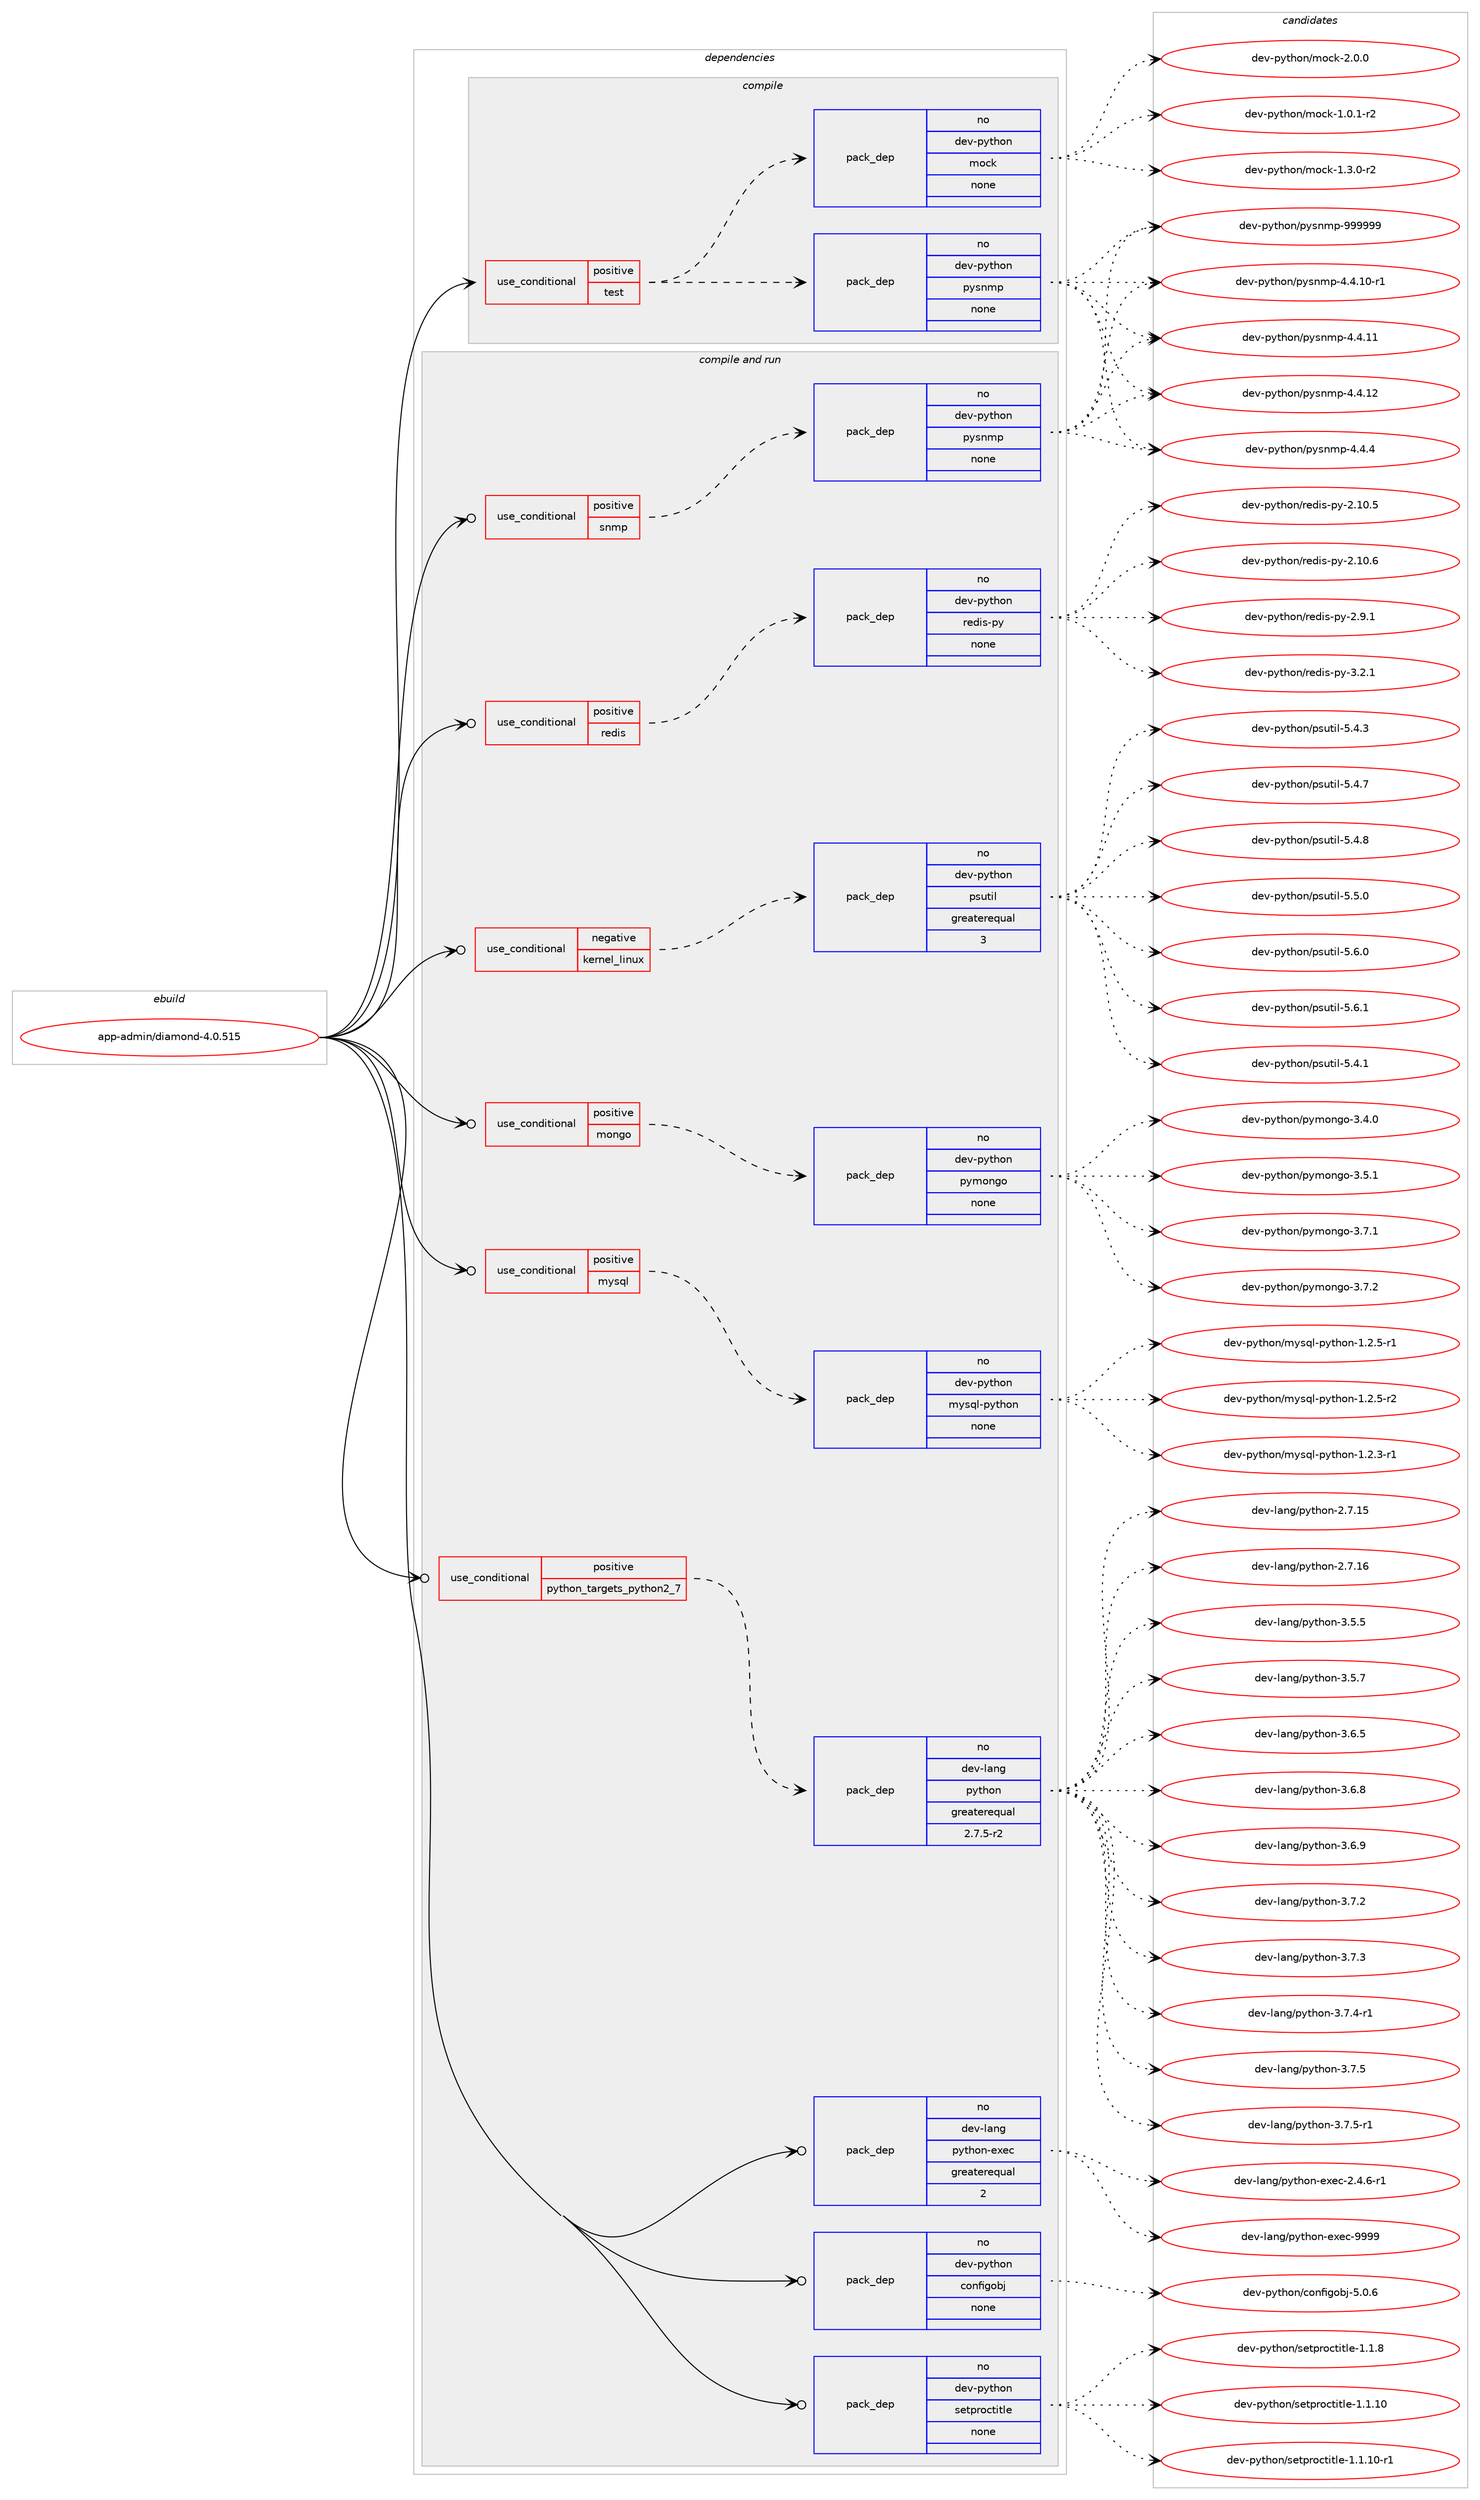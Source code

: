 digraph prolog {

# *************
# Graph options
# *************

newrank=true;
concentrate=true;
compound=true;
graph [rankdir=LR,fontname=Helvetica,fontsize=10,ranksep=1.5];#, ranksep=2.5, nodesep=0.2];
edge  [arrowhead=vee];
node  [fontname=Helvetica,fontsize=10];

# **********
# The ebuild
# **********

subgraph cluster_leftcol {
color=gray;
rank=same;
label=<<i>ebuild</i>>;
id [label="app-admin/diamond-4.0.515", color=red, width=4, href="../app-admin/diamond-4.0.515.svg"];
}

# ****************
# The dependencies
# ****************

subgraph cluster_midcol {
color=gray;
label=<<i>dependencies</i>>;
subgraph cluster_compile {
fillcolor="#eeeeee";
style=filled;
label=<<i>compile</i>>;
subgraph cond110886 {
dependency466208 [label=<<TABLE BORDER="0" CELLBORDER="1" CELLSPACING="0" CELLPADDING="4"><TR><TD ROWSPAN="3" CELLPADDING="10">use_conditional</TD></TR><TR><TD>positive</TD></TR><TR><TD>test</TD></TR></TABLE>>, shape=none, color=red];
subgraph pack346840 {
dependency466209 [label=<<TABLE BORDER="0" CELLBORDER="1" CELLSPACING="0" CELLPADDING="4" WIDTH="220"><TR><TD ROWSPAN="6" CELLPADDING="30">pack_dep</TD></TR><TR><TD WIDTH="110">no</TD></TR><TR><TD>dev-python</TD></TR><TR><TD>mock</TD></TR><TR><TD>none</TD></TR><TR><TD></TD></TR></TABLE>>, shape=none, color=blue];
}
dependency466208:e -> dependency466209:w [weight=20,style="dashed",arrowhead="vee"];
subgraph pack346841 {
dependency466210 [label=<<TABLE BORDER="0" CELLBORDER="1" CELLSPACING="0" CELLPADDING="4" WIDTH="220"><TR><TD ROWSPAN="6" CELLPADDING="30">pack_dep</TD></TR><TR><TD WIDTH="110">no</TD></TR><TR><TD>dev-python</TD></TR><TR><TD>pysnmp</TD></TR><TR><TD>none</TD></TR><TR><TD></TD></TR></TABLE>>, shape=none, color=blue];
}
dependency466208:e -> dependency466210:w [weight=20,style="dashed",arrowhead="vee"];
}
id:e -> dependency466208:w [weight=20,style="solid",arrowhead="vee"];
}
subgraph cluster_compileandrun {
fillcolor="#eeeeee";
style=filled;
label=<<i>compile and run</i>>;
subgraph cond110887 {
dependency466211 [label=<<TABLE BORDER="0" CELLBORDER="1" CELLSPACING="0" CELLPADDING="4"><TR><TD ROWSPAN="3" CELLPADDING="10">use_conditional</TD></TR><TR><TD>negative</TD></TR><TR><TD>kernel_linux</TD></TR></TABLE>>, shape=none, color=red];
subgraph pack346842 {
dependency466212 [label=<<TABLE BORDER="0" CELLBORDER="1" CELLSPACING="0" CELLPADDING="4" WIDTH="220"><TR><TD ROWSPAN="6" CELLPADDING="30">pack_dep</TD></TR><TR><TD WIDTH="110">no</TD></TR><TR><TD>dev-python</TD></TR><TR><TD>psutil</TD></TR><TR><TD>greaterequal</TD></TR><TR><TD>3</TD></TR></TABLE>>, shape=none, color=blue];
}
dependency466211:e -> dependency466212:w [weight=20,style="dashed",arrowhead="vee"];
}
id:e -> dependency466211:w [weight=20,style="solid",arrowhead="odotvee"];
subgraph cond110888 {
dependency466213 [label=<<TABLE BORDER="0" CELLBORDER="1" CELLSPACING="0" CELLPADDING="4"><TR><TD ROWSPAN="3" CELLPADDING="10">use_conditional</TD></TR><TR><TD>positive</TD></TR><TR><TD>mongo</TD></TR></TABLE>>, shape=none, color=red];
subgraph pack346843 {
dependency466214 [label=<<TABLE BORDER="0" CELLBORDER="1" CELLSPACING="0" CELLPADDING="4" WIDTH="220"><TR><TD ROWSPAN="6" CELLPADDING="30">pack_dep</TD></TR><TR><TD WIDTH="110">no</TD></TR><TR><TD>dev-python</TD></TR><TR><TD>pymongo</TD></TR><TR><TD>none</TD></TR><TR><TD></TD></TR></TABLE>>, shape=none, color=blue];
}
dependency466213:e -> dependency466214:w [weight=20,style="dashed",arrowhead="vee"];
}
id:e -> dependency466213:w [weight=20,style="solid",arrowhead="odotvee"];
subgraph cond110889 {
dependency466215 [label=<<TABLE BORDER="0" CELLBORDER="1" CELLSPACING="0" CELLPADDING="4"><TR><TD ROWSPAN="3" CELLPADDING="10">use_conditional</TD></TR><TR><TD>positive</TD></TR><TR><TD>mysql</TD></TR></TABLE>>, shape=none, color=red];
subgraph pack346844 {
dependency466216 [label=<<TABLE BORDER="0" CELLBORDER="1" CELLSPACING="0" CELLPADDING="4" WIDTH="220"><TR><TD ROWSPAN="6" CELLPADDING="30">pack_dep</TD></TR><TR><TD WIDTH="110">no</TD></TR><TR><TD>dev-python</TD></TR><TR><TD>mysql-python</TD></TR><TR><TD>none</TD></TR><TR><TD></TD></TR></TABLE>>, shape=none, color=blue];
}
dependency466215:e -> dependency466216:w [weight=20,style="dashed",arrowhead="vee"];
}
id:e -> dependency466215:w [weight=20,style="solid",arrowhead="odotvee"];
subgraph cond110890 {
dependency466217 [label=<<TABLE BORDER="0" CELLBORDER="1" CELLSPACING="0" CELLPADDING="4"><TR><TD ROWSPAN="3" CELLPADDING="10">use_conditional</TD></TR><TR><TD>positive</TD></TR><TR><TD>python_targets_python2_7</TD></TR></TABLE>>, shape=none, color=red];
subgraph pack346845 {
dependency466218 [label=<<TABLE BORDER="0" CELLBORDER="1" CELLSPACING="0" CELLPADDING="4" WIDTH="220"><TR><TD ROWSPAN="6" CELLPADDING="30">pack_dep</TD></TR><TR><TD WIDTH="110">no</TD></TR><TR><TD>dev-lang</TD></TR><TR><TD>python</TD></TR><TR><TD>greaterequal</TD></TR><TR><TD>2.7.5-r2</TD></TR></TABLE>>, shape=none, color=blue];
}
dependency466217:e -> dependency466218:w [weight=20,style="dashed",arrowhead="vee"];
}
id:e -> dependency466217:w [weight=20,style="solid",arrowhead="odotvee"];
subgraph cond110891 {
dependency466219 [label=<<TABLE BORDER="0" CELLBORDER="1" CELLSPACING="0" CELLPADDING="4"><TR><TD ROWSPAN="3" CELLPADDING="10">use_conditional</TD></TR><TR><TD>positive</TD></TR><TR><TD>redis</TD></TR></TABLE>>, shape=none, color=red];
subgraph pack346846 {
dependency466220 [label=<<TABLE BORDER="0" CELLBORDER="1" CELLSPACING="0" CELLPADDING="4" WIDTH="220"><TR><TD ROWSPAN="6" CELLPADDING="30">pack_dep</TD></TR><TR><TD WIDTH="110">no</TD></TR><TR><TD>dev-python</TD></TR><TR><TD>redis-py</TD></TR><TR><TD>none</TD></TR><TR><TD></TD></TR></TABLE>>, shape=none, color=blue];
}
dependency466219:e -> dependency466220:w [weight=20,style="dashed",arrowhead="vee"];
}
id:e -> dependency466219:w [weight=20,style="solid",arrowhead="odotvee"];
subgraph cond110892 {
dependency466221 [label=<<TABLE BORDER="0" CELLBORDER="1" CELLSPACING="0" CELLPADDING="4"><TR><TD ROWSPAN="3" CELLPADDING="10">use_conditional</TD></TR><TR><TD>positive</TD></TR><TR><TD>snmp</TD></TR></TABLE>>, shape=none, color=red];
subgraph pack346847 {
dependency466222 [label=<<TABLE BORDER="0" CELLBORDER="1" CELLSPACING="0" CELLPADDING="4" WIDTH="220"><TR><TD ROWSPAN="6" CELLPADDING="30">pack_dep</TD></TR><TR><TD WIDTH="110">no</TD></TR><TR><TD>dev-python</TD></TR><TR><TD>pysnmp</TD></TR><TR><TD>none</TD></TR><TR><TD></TD></TR></TABLE>>, shape=none, color=blue];
}
dependency466221:e -> dependency466222:w [weight=20,style="dashed",arrowhead="vee"];
}
id:e -> dependency466221:w [weight=20,style="solid",arrowhead="odotvee"];
subgraph pack346848 {
dependency466223 [label=<<TABLE BORDER="0" CELLBORDER="1" CELLSPACING="0" CELLPADDING="4" WIDTH="220"><TR><TD ROWSPAN="6" CELLPADDING="30">pack_dep</TD></TR><TR><TD WIDTH="110">no</TD></TR><TR><TD>dev-lang</TD></TR><TR><TD>python-exec</TD></TR><TR><TD>greaterequal</TD></TR><TR><TD>2</TD></TR></TABLE>>, shape=none, color=blue];
}
id:e -> dependency466223:w [weight=20,style="solid",arrowhead="odotvee"];
subgraph pack346849 {
dependency466224 [label=<<TABLE BORDER="0" CELLBORDER="1" CELLSPACING="0" CELLPADDING="4" WIDTH="220"><TR><TD ROWSPAN="6" CELLPADDING="30">pack_dep</TD></TR><TR><TD WIDTH="110">no</TD></TR><TR><TD>dev-python</TD></TR><TR><TD>configobj</TD></TR><TR><TD>none</TD></TR><TR><TD></TD></TR></TABLE>>, shape=none, color=blue];
}
id:e -> dependency466224:w [weight=20,style="solid",arrowhead="odotvee"];
subgraph pack346850 {
dependency466225 [label=<<TABLE BORDER="0" CELLBORDER="1" CELLSPACING="0" CELLPADDING="4" WIDTH="220"><TR><TD ROWSPAN="6" CELLPADDING="30">pack_dep</TD></TR><TR><TD WIDTH="110">no</TD></TR><TR><TD>dev-python</TD></TR><TR><TD>setproctitle</TD></TR><TR><TD>none</TD></TR><TR><TD></TD></TR></TABLE>>, shape=none, color=blue];
}
id:e -> dependency466225:w [weight=20,style="solid",arrowhead="odotvee"];
}
subgraph cluster_run {
fillcolor="#eeeeee";
style=filled;
label=<<i>run</i>>;
}
}

# **************
# The candidates
# **************

subgraph cluster_choices {
rank=same;
color=gray;
label=<<i>candidates</i>>;

subgraph choice346840 {
color=black;
nodesep=1;
choice1001011184511212111610411111047109111991074549464846494511450 [label="dev-python/mock-1.0.1-r2", color=red, width=4,href="../dev-python/mock-1.0.1-r2.svg"];
choice1001011184511212111610411111047109111991074549465146484511450 [label="dev-python/mock-1.3.0-r2", color=red, width=4,href="../dev-python/mock-1.3.0-r2.svg"];
choice100101118451121211161041111104710911199107455046484648 [label="dev-python/mock-2.0.0", color=red, width=4,href="../dev-python/mock-2.0.0.svg"];
dependency466209:e -> choice1001011184511212111610411111047109111991074549464846494511450:w [style=dotted,weight="100"];
dependency466209:e -> choice1001011184511212111610411111047109111991074549465146484511450:w [style=dotted,weight="100"];
dependency466209:e -> choice100101118451121211161041111104710911199107455046484648:w [style=dotted,weight="100"];
}
subgraph choice346841 {
color=black;
nodesep=1;
choice1001011184511212111610411111047112121115110109112455246524649484511449 [label="dev-python/pysnmp-4.4.10-r1", color=red, width=4,href="../dev-python/pysnmp-4.4.10-r1.svg"];
choice100101118451121211161041111104711212111511010911245524652464949 [label="dev-python/pysnmp-4.4.11", color=red, width=4,href="../dev-python/pysnmp-4.4.11.svg"];
choice100101118451121211161041111104711212111511010911245524652464950 [label="dev-python/pysnmp-4.4.12", color=red, width=4,href="../dev-python/pysnmp-4.4.12.svg"];
choice1001011184511212111610411111047112121115110109112455246524652 [label="dev-python/pysnmp-4.4.4", color=red, width=4,href="../dev-python/pysnmp-4.4.4.svg"];
choice100101118451121211161041111104711212111511010911245575757575757 [label="dev-python/pysnmp-999999", color=red, width=4,href="../dev-python/pysnmp-999999.svg"];
dependency466210:e -> choice1001011184511212111610411111047112121115110109112455246524649484511449:w [style=dotted,weight="100"];
dependency466210:e -> choice100101118451121211161041111104711212111511010911245524652464949:w [style=dotted,weight="100"];
dependency466210:e -> choice100101118451121211161041111104711212111511010911245524652464950:w [style=dotted,weight="100"];
dependency466210:e -> choice1001011184511212111610411111047112121115110109112455246524652:w [style=dotted,weight="100"];
dependency466210:e -> choice100101118451121211161041111104711212111511010911245575757575757:w [style=dotted,weight="100"];
}
subgraph choice346842 {
color=black;
nodesep=1;
choice1001011184511212111610411111047112115117116105108455346524649 [label="dev-python/psutil-5.4.1", color=red, width=4,href="../dev-python/psutil-5.4.1.svg"];
choice1001011184511212111610411111047112115117116105108455346524651 [label="dev-python/psutil-5.4.3", color=red, width=4,href="../dev-python/psutil-5.4.3.svg"];
choice1001011184511212111610411111047112115117116105108455346524655 [label="dev-python/psutil-5.4.7", color=red, width=4,href="../dev-python/psutil-5.4.7.svg"];
choice1001011184511212111610411111047112115117116105108455346524656 [label="dev-python/psutil-5.4.8", color=red, width=4,href="../dev-python/psutil-5.4.8.svg"];
choice1001011184511212111610411111047112115117116105108455346534648 [label="dev-python/psutil-5.5.0", color=red, width=4,href="../dev-python/psutil-5.5.0.svg"];
choice1001011184511212111610411111047112115117116105108455346544648 [label="dev-python/psutil-5.6.0", color=red, width=4,href="../dev-python/psutil-5.6.0.svg"];
choice1001011184511212111610411111047112115117116105108455346544649 [label="dev-python/psutil-5.6.1", color=red, width=4,href="../dev-python/psutil-5.6.1.svg"];
dependency466212:e -> choice1001011184511212111610411111047112115117116105108455346524649:w [style=dotted,weight="100"];
dependency466212:e -> choice1001011184511212111610411111047112115117116105108455346524651:w [style=dotted,weight="100"];
dependency466212:e -> choice1001011184511212111610411111047112115117116105108455346524655:w [style=dotted,weight="100"];
dependency466212:e -> choice1001011184511212111610411111047112115117116105108455346524656:w [style=dotted,weight="100"];
dependency466212:e -> choice1001011184511212111610411111047112115117116105108455346534648:w [style=dotted,weight="100"];
dependency466212:e -> choice1001011184511212111610411111047112115117116105108455346544648:w [style=dotted,weight="100"];
dependency466212:e -> choice1001011184511212111610411111047112115117116105108455346544649:w [style=dotted,weight="100"];
}
subgraph choice346843 {
color=black;
nodesep=1;
choice1001011184511212111610411111047112121109111110103111455146524648 [label="dev-python/pymongo-3.4.0", color=red, width=4,href="../dev-python/pymongo-3.4.0.svg"];
choice1001011184511212111610411111047112121109111110103111455146534649 [label="dev-python/pymongo-3.5.1", color=red, width=4,href="../dev-python/pymongo-3.5.1.svg"];
choice1001011184511212111610411111047112121109111110103111455146554649 [label="dev-python/pymongo-3.7.1", color=red, width=4,href="../dev-python/pymongo-3.7.1.svg"];
choice1001011184511212111610411111047112121109111110103111455146554650 [label="dev-python/pymongo-3.7.2", color=red, width=4,href="../dev-python/pymongo-3.7.2.svg"];
dependency466214:e -> choice1001011184511212111610411111047112121109111110103111455146524648:w [style=dotted,weight="100"];
dependency466214:e -> choice1001011184511212111610411111047112121109111110103111455146534649:w [style=dotted,weight="100"];
dependency466214:e -> choice1001011184511212111610411111047112121109111110103111455146554649:w [style=dotted,weight="100"];
dependency466214:e -> choice1001011184511212111610411111047112121109111110103111455146554650:w [style=dotted,weight="100"];
}
subgraph choice346844 {
color=black;
nodesep=1;
choice1001011184511212111610411111047109121115113108451121211161041111104549465046514511449 [label="dev-python/mysql-python-1.2.3-r1", color=red, width=4,href="../dev-python/mysql-python-1.2.3-r1.svg"];
choice1001011184511212111610411111047109121115113108451121211161041111104549465046534511449 [label="dev-python/mysql-python-1.2.5-r1", color=red, width=4,href="../dev-python/mysql-python-1.2.5-r1.svg"];
choice1001011184511212111610411111047109121115113108451121211161041111104549465046534511450 [label="dev-python/mysql-python-1.2.5-r2", color=red, width=4,href="../dev-python/mysql-python-1.2.5-r2.svg"];
dependency466216:e -> choice1001011184511212111610411111047109121115113108451121211161041111104549465046514511449:w [style=dotted,weight="100"];
dependency466216:e -> choice1001011184511212111610411111047109121115113108451121211161041111104549465046534511449:w [style=dotted,weight="100"];
dependency466216:e -> choice1001011184511212111610411111047109121115113108451121211161041111104549465046534511450:w [style=dotted,weight="100"];
}
subgraph choice346845 {
color=black;
nodesep=1;
choice10010111845108971101034711212111610411111045504655464953 [label="dev-lang/python-2.7.15", color=red, width=4,href="../dev-lang/python-2.7.15.svg"];
choice10010111845108971101034711212111610411111045504655464954 [label="dev-lang/python-2.7.16", color=red, width=4,href="../dev-lang/python-2.7.16.svg"];
choice100101118451089711010347112121116104111110455146534653 [label="dev-lang/python-3.5.5", color=red, width=4,href="../dev-lang/python-3.5.5.svg"];
choice100101118451089711010347112121116104111110455146534655 [label="dev-lang/python-3.5.7", color=red, width=4,href="../dev-lang/python-3.5.7.svg"];
choice100101118451089711010347112121116104111110455146544653 [label="dev-lang/python-3.6.5", color=red, width=4,href="../dev-lang/python-3.6.5.svg"];
choice100101118451089711010347112121116104111110455146544656 [label="dev-lang/python-3.6.8", color=red, width=4,href="../dev-lang/python-3.6.8.svg"];
choice100101118451089711010347112121116104111110455146544657 [label="dev-lang/python-3.6.9", color=red, width=4,href="../dev-lang/python-3.6.9.svg"];
choice100101118451089711010347112121116104111110455146554650 [label="dev-lang/python-3.7.2", color=red, width=4,href="../dev-lang/python-3.7.2.svg"];
choice100101118451089711010347112121116104111110455146554651 [label="dev-lang/python-3.7.3", color=red, width=4,href="../dev-lang/python-3.7.3.svg"];
choice1001011184510897110103471121211161041111104551465546524511449 [label="dev-lang/python-3.7.4-r1", color=red, width=4,href="../dev-lang/python-3.7.4-r1.svg"];
choice100101118451089711010347112121116104111110455146554653 [label="dev-lang/python-3.7.5", color=red, width=4,href="../dev-lang/python-3.7.5.svg"];
choice1001011184510897110103471121211161041111104551465546534511449 [label="dev-lang/python-3.7.5-r1", color=red, width=4,href="../dev-lang/python-3.7.5-r1.svg"];
dependency466218:e -> choice10010111845108971101034711212111610411111045504655464953:w [style=dotted,weight="100"];
dependency466218:e -> choice10010111845108971101034711212111610411111045504655464954:w [style=dotted,weight="100"];
dependency466218:e -> choice100101118451089711010347112121116104111110455146534653:w [style=dotted,weight="100"];
dependency466218:e -> choice100101118451089711010347112121116104111110455146534655:w [style=dotted,weight="100"];
dependency466218:e -> choice100101118451089711010347112121116104111110455146544653:w [style=dotted,weight="100"];
dependency466218:e -> choice100101118451089711010347112121116104111110455146544656:w [style=dotted,weight="100"];
dependency466218:e -> choice100101118451089711010347112121116104111110455146544657:w [style=dotted,weight="100"];
dependency466218:e -> choice100101118451089711010347112121116104111110455146554650:w [style=dotted,weight="100"];
dependency466218:e -> choice100101118451089711010347112121116104111110455146554651:w [style=dotted,weight="100"];
dependency466218:e -> choice1001011184510897110103471121211161041111104551465546524511449:w [style=dotted,weight="100"];
dependency466218:e -> choice100101118451089711010347112121116104111110455146554653:w [style=dotted,weight="100"];
dependency466218:e -> choice1001011184510897110103471121211161041111104551465546534511449:w [style=dotted,weight="100"];
}
subgraph choice346846 {
color=black;
nodesep=1;
choice10010111845112121116104111110471141011001051154511212145504649484653 [label="dev-python/redis-py-2.10.5", color=red, width=4,href="../dev-python/redis-py-2.10.5.svg"];
choice10010111845112121116104111110471141011001051154511212145504649484654 [label="dev-python/redis-py-2.10.6", color=red, width=4,href="../dev-python/redis-py-2.10.6.svg"];
choice100101118451121211161041111104711410110010511545112121455046574649 [label="dev-python/redis-py-2.9.1", color=red, width=4,href="../dev-python/redis-py-2.9.1.svg"];
choice100101118451121211161041111104711410110010511545112121455146504649 [label="dev-python/redis-py-3.2.1", color=red, width=4,href="../dev-python/redis-py-3.2.1.svg"];
dependency466220:e -> choice10010111845112121116104111110471141011001051154511212145504649484653:w [style=dotted,weight="100"];
dependency466220:e -> choice10010111845112121116104111110471141011001051154511212145504649484654:w [style=dotted,weight="100"];
dependency466220:e -> choice100101118451121211161041111104711410110010511545112121455046574649:w [style=dotted,weight="100"];
dependency466220:e -> choice100101118451121211161041111104711410110010511545112121455146504649:w [style=dotted,weight="100"];
}
subgraph choice346847 {
color=black;
nodesep=1;
choice1001011184511212111610411111047112121115110109112455246524649484511449 [label="dev-python/pysnmp-4.4.10-r1", color=red, width=4,href="../dev-python/pysnmp-4.4.10-r1.svg"];
choice100101118451121211161041111104711212111511010911245524652464949 [label="dev-python/pysnmp-4.4.11", color=red, width=4,href="../dev-python/pysnmp-4.4.11.svg"];
choice100101118451121211161041111104711212111511010911245524652464950 [label="dev-python/pysnmp-4.4.12", color=red, width=4,href="../dev-python/pysnmp-4.4.12.svg"];
choice1001011184511212111610411111047112121115110109112455246524652 [label="dev-python/pysnmp-4.4.4", color=red, width=4,href="../dev-python/pysnmp-4.4.4.svg"];
choice100101118451121211161041111104711212111511010911245575757575757 [label="dev-python/pysnmp-999999", color=red, width=4,href="../dev-python/pysnmp-999999.svg"];
dependency466222:e -> choice1001011184511212111610411111047112121115110109112455246524649484511449:w [style=dotted,weight="100"];
dependency466222:e -> choice100101118451121211161041111104711212111511010911245524652464949:w [style=dotted,weight="100"];
dependency466222:e -> choice100101118451121211161041111104711212111511010911245524652464950:w [style=dotted,weight="100"];
dependency466222:e -> choice1001011184511212111610411111047112121115110109112455246524652:w [style=dotted,weight="100"];
dependency466222:e -> choice100101118451121211161041111104711212111511010911245575757575757:w [style=dotted,weight="100"];
}
subgraph choice346848 {
color=black;
nodesep=1;
choice10010111845108971101034711212111610411111045101120101994550465246544511449 [label="dev-lang/python-exec-2.4.6-r1", color=red, width=4,href="../dev-lang/python-exec-2.4.6-r1.svg"];
choice10010111845108971101034711212111610411111045101120101994557575757 [label="dev-lang/python-exec-9999", color=red, width=4,href="../dev-lang/python-exec-9999.svg"];
dependency466223:e -> choice10010111845108971101034711212111610411111045101120101994550465246544511449:w [style=dotted,weight="100"];
dependency466223:e -> choice10010111845108971101034711212111610411111045101120101994557575757:w [style=dotted,weight="100"];
}
subgraph choice346849 {
color=black;
nodesep=1;
choice10010111845112121116104111110479911111010210510311198106455346484654 [label="dev-python/configobj-5.0.6", color=red, width=4,href="../dev-python/configobj-5.0.6.svg"];
dependency466224:e -> choice10010111845112121116104111110479911111010210510311198106455346484654:w [style=dotted,weight="100"];
}
subgraph choice346850 {
color=black;
nodesep=1;
choice10010111845112121116104111110471151011161121141119911610511610810145494649464948 [label="dev-python/setproctitle-1.1.10", color=red, width=4,href="../dev-python/setproctitle-1.1.10.svg"];
choice100101118451121211161041111104711510111611211411199116105116108101454946494649484511449 [label="dev-python/setproctitle-1.1.10-r1", color=red, width=4,href="../dev-python/setproctitle-1.1.10-r1.svg"];
choice100101118451121211161041111104711510111611211411199116105116108101454946494656 [label="dev-python/setproctitle-1.1.8", color=red, width=4,href="../dev-python/setproctitle-1.1.8.svg"];
dependency466225:e -> choice10010111845112121116104111110471151011161121141119911610511610810145494649464948:w [style=dotted,weight="100"];
dependency466225:e -> choice100101118451121211161041111104711510111611211411199116105116108101454946494649484511449:w [style=dotted,weight="100"];
dependency466225:e -> choice100101118451121211161041111104711510111611211411199116105116108101454946494656:w [style=dotted,weight="100"];
}
}

}

